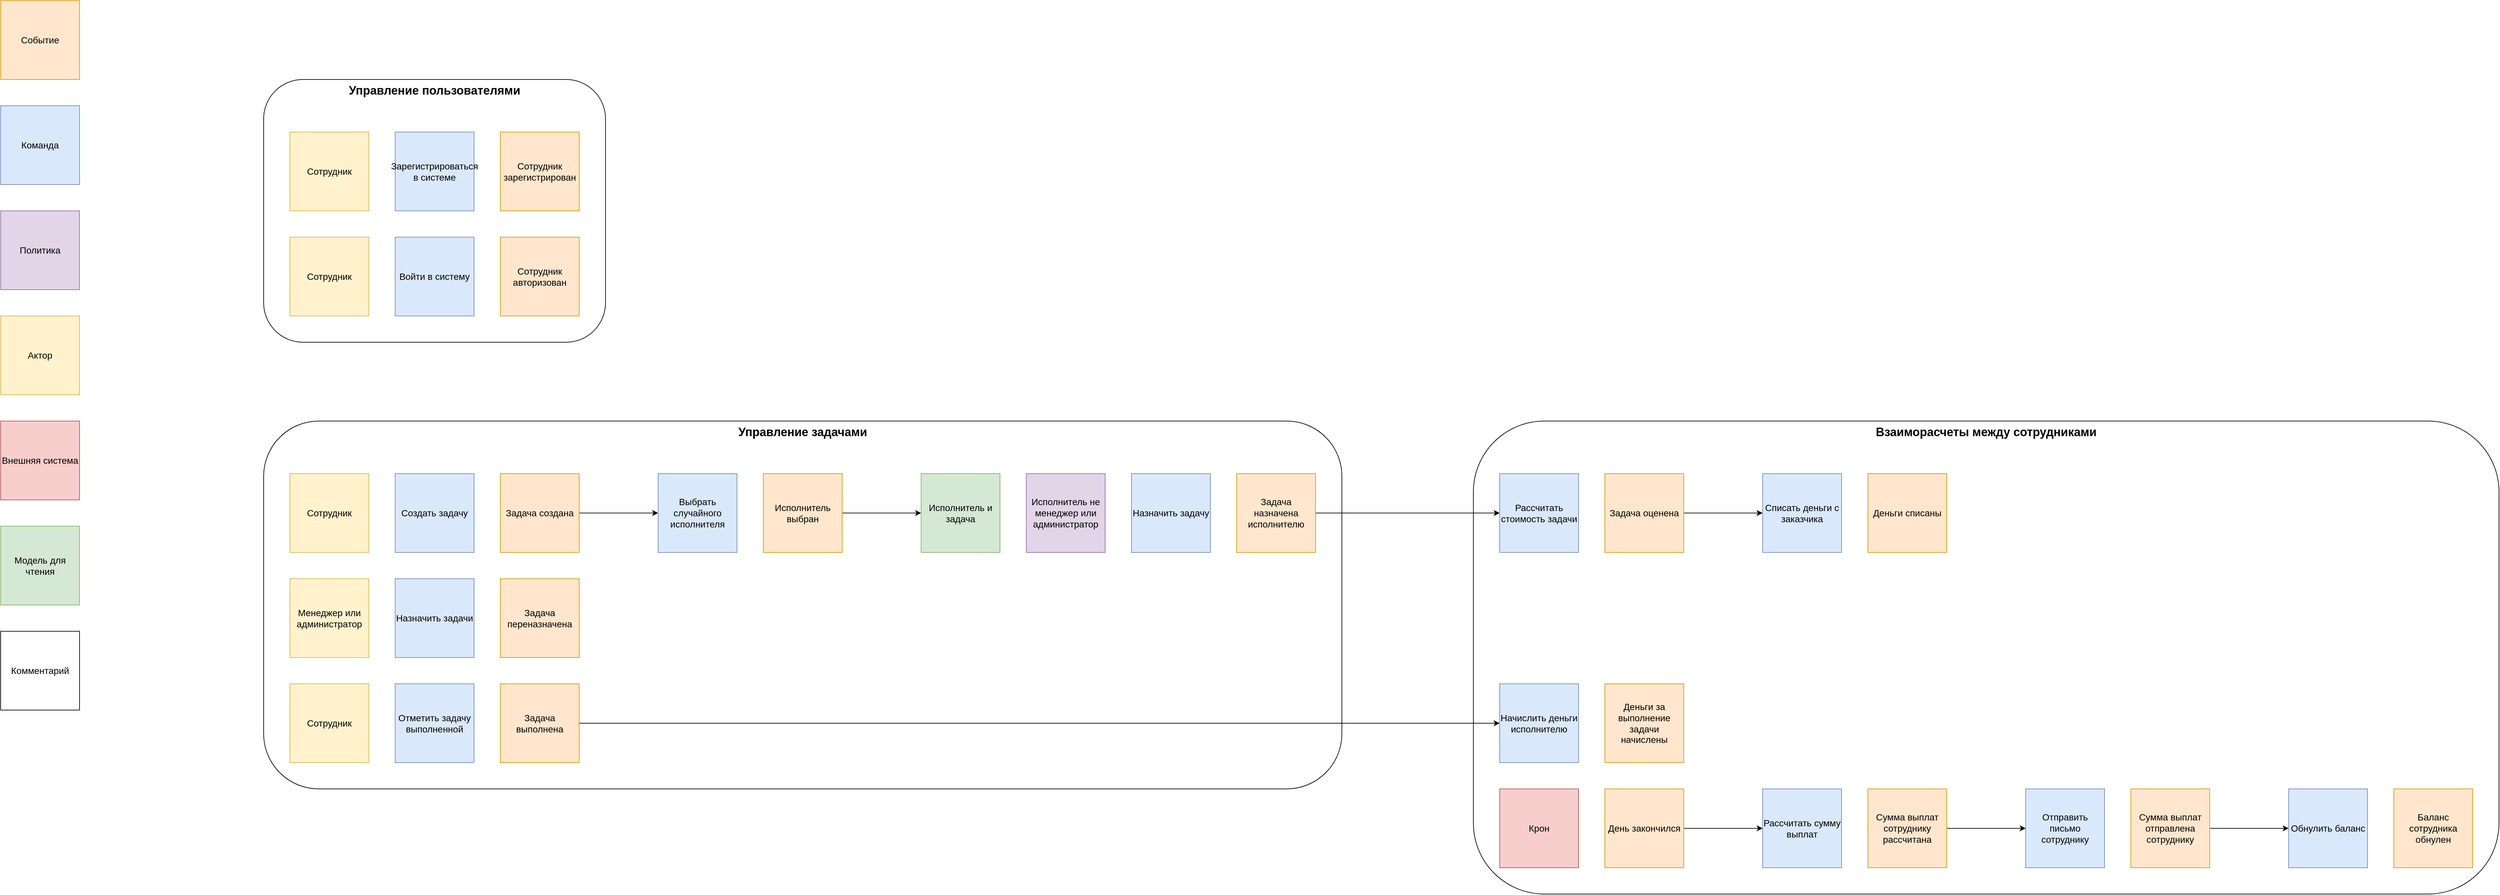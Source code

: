<mxfile version="22.0.0" type="device">
  <diagram name="Page-1" id="SfdadsHYGV6aId9AZTjv">
    <mxGraphModel dx="2280" dy="1529" grid="1" gridSize="10" guides="1" tooltips="1" connect="1" arrows="1" fold="1" page="1" pageScale="1" pageWidth="2336" pageHeight="1654" math="0" shadow="0">
      <root>
        <mxCell id="0" />
        <mxCell id="1" parent="0" />
        <mxCell id="Z0LqzYMH37dVm5wUW2Xl-60" value="Взаиморасчеты между сотрудниками" style="rounded=1;whiteSpace=wrap;html=1;verticalAlign=top;fontSize=18;fontStyle=1" vertex="1" parent="1">
          <mxGeometry x="2280" y="680" width="1560" height="720" as="geometry" />
        </mxCell>
        <mxCell id="Z0LqzYMH37dVm5wUW2Xl-59" value="Управление задачами" style="rounded=1;whiteSpace=wrap;html=1;verticalAlign=top;fontSize=18;fontStyle=1" vertex="1" parent="1">
          <mxGeometry x="440" y="680" width="1640" height="560" as="geometry" />
        </mxCell>
        <mxCell id="Z0LqzYMH37dVm5wUW2Xl-56" value="Управление пользователями" style="rounded=1;whiteSpace=wrap;html=1;verticalAlign=top;fontSize=18;fontStyle=1" vertex="1" parent="1">
          <mxGeometry x="440" y="160" width="520" height="400" as="geometry" />
        </mxCell>
        <mxCell id="Z0LqzYMH37dVm5wUW2Xl-1" value="Событие" style="whiteSpace=wrap;html=1;aspect=fixed;fillColor=#ffe6cc;strokeColor=#d79b00;fontSize=14;" vertex="1" parent="1">
          <mxGeometry x="40" y="40" width="120" height="120" as="geometry" />
        </mxCell>
        <mxCell id="Z0LqzYMH37dVm5wUW2Xl-2" value="Команда" style="whiteSpace=wrap;html=1;aspect=fixed;fillColor=#dae8fc;strokeColor=#6c8ebf;fontSize=14;" vertex="1" parent="1">
          <mxGeometry x="40" y="200" width="120" height="120" as="geometry" />
        </mxCell>
        <mxCell id="Z0LqzYMH37dVm5wUW2Xl-3" value="Политика" style="whiteSpace=wrap;html=1;aspect=fixed;fillColor=#e1d5e7;strokeColor=#9673a6;fontSize=14;" vertex="1" parent="1">
          <mxGeometry x="40" y="360" width="120" height="120" as="geometry" />
        </mxCell>
        <mxCell id="Z0LqzYMH37dVm5wUW2Xl-4" value="Актор" style="whiteSpace=wrap;html=1;aspect=fixed;fillColor=#fff2cc;strokeColor=#d6b656;fontSize=14;" vertex="1" parent="1">
          <mxGeometry x="40" y="520" width="120" height="120" as="geometry" />
        </mxCell>
        <mxCell id="Z0LqzYMH37dVm5wUW2Xl-5" value="Внешняя система" style="whiteSpace=wrap;html=1;aspect=fixed;fillColor=#f8cecc;strokeColor=#b85450;fontSize=14;" vertex="1" parent="1">
          <mxGeometry x="40" y="680" width="120" height="120" as="geometry" />
        </mxCell>
        <mxCell id="Z0LqzYMH37dVm5wUW2Xl-6" value="Модель для чтения" style="whiteSpace=wrap;html=1;aspect=fixed;fontSize=14;fillColor=#d5e8d4;strokeColor=#82b366;" vertex="1" parent="1">
          <mxGeometry x="40" y="840" width="120" height="120" as="geometry" />
        </mxCell>
        <mxCell id="Z0LqzYMH37dVm5wUW2Xl-7" value="Комментарий" style="whiteSpace=wrap;html=1;aspect=fixed;fontSize=14;" vertex="1" parent="1">
          <mxGeometry x="40" y="1000" width="120" height="120" as="geometry" />
        </mxCell>
        <mxCell id="Z0LqzYMH37dVm5wUW2Xl-8" value="Сотрудник" style="whiteSpace=wrap;html=1;aspect=fixed;fillColor=#fff2cc;strokeColor=#d6b656;fontSize=14;" vertex="1" parent="1">
          <mxGeometry x="480" y="240" width="120" height="120" as="geometry" />
        </mxCell>
        <mxCell id="Z0LqzYMH37dVm5wUW2Xl-9" value="Зарегистрироваться в системе" style="whiteSpace=wrap;html=1;aspect=fixed;fillColor=#dae8fc;strokeColor=#6c8ebf;fontSize=14;" vertex="1" parent="1">
          <mxGeometry x="640" y="240" width="120" height="120" as="geometry" />
        </mxCell>
        <mxCell id="Z0LqzYMH37dVm5wUW2Xl-11" value="Сотрудник зарегистрирован" style="whiteSpace=wrap;html=1;aspect=fixed;fillColor=#ffe6cc;strokeColor=#d79b00;fontSize=14;" vertex="1" parent="1">
          <mxGeometry x="800" y="240" width="120" height="120" as="geometry" />
        </mxCell>
        <mxCell id="Z0LqzYMH37dVm5wUW2Xl-12" value="Сотрудник" style="whiteSpace=wrap;html=1;aspect=fixed;fillColor=#fff2cc;strokeColor=#d6b656;fontSize=14;" vertex="1" parent="1">
          <mxGeometry x="480" y="400" width="120" height="120" as="geometry" />
        </mxCell>
        <mxCell id="Z0LqzYMH37dVm5wUW2Xl-13" value="Войти в систему" style="whiteSpace=wrap;html=1;aspect=fixed;fillColor=#dae8fc;strokeColor=#6c8ebf;fontSize=14;" vertex="1" parent="1">
          <mxGeometry x="640" y="400" width="120" height="120" as="geometry" />
        </mxCell>
        <mxCell id="Z0LqzYMH37dVm5wUW2Xl-14" value="Сотрудник авторизован" style="whiteSpace=wrap;html=1;aspect=fixed;fillColor=#ffe6cc;strokeColor=#d79b00;fontSize=14;" vertex="1" parent="1">
          <mxGeometry x="800" y="400" width="120" height="120" as="geometry" />
        </mxCell>
        <mxCell id="Z0LqzYMH37dVm5wUW2Xl-15" value="Сотрудник" style="whiteSpace=wrap;html=1;aspect=fixed;fillColor=#fff2cc;strokeColor=#d6b656;fontSize=14;" vertex="1" parent="1">
          <mxGeometry x="480" y="760" width="120" height="120" as="geometry" />
        </mxCell>
        <mxCell id="Z0LqzYMH37dVm5wUW2Xl-16" value="Создать задачу" style="whiteSpace=wrap;html=1;aspect=fixed;fillColor=#dae8fc;strokeColor=#6c8ebf;fontSize=14;" vertex="1" parent="1">
          <mxGeometry x="640" y="760" width="120" height="120" as="geometry" />
        </mxCell>
        <mxCell id="Z0LqzYMH37dVm5wUW2Xl-51" style="edgeStyle=orthogonalEdgeStyle;rounded=0;orthogonalLoop=1;jettySize=auto;html=1;curved=1;" edge="1" parent="1" source="Z0LqzYMH37dVm5wUW2Xl-17" target="Z0LqzYMH37dVm5wUW2Xl-40">
          <mxGeometry relative="1" as="geometry" />
        </mxCell>
        <mxCell id="Z0LqzYMH37dVm5wUW2Xl-17" value="Задача создана" style="whiteSpace=wrap;html=1;aspect=fixed;fillColor=#ffe6cc;strokeColor=#d79b00;fontSize=14;" vertex="1" parent="1">
          <mxGeometry x="800" y="760" width="120" height="120" as="geometry" />
        </mxCell>
        <mxCell id="Z0LqzYMH37dVm5wUW2Xl-50" style="edgeStyle=orthogonalEdgeStyle;rounded=0;orthogonalLoop=1;jettySize=auto;html=1;curved=1;" edge="1" parent="1" source="Z0LqzYMH37dVm5wUW2Xl-18" target="Z0LqzYMH37dVm5wUW2Xl-49">
          <mxGeometry relative="1" as="geometry" />
        </mxCell>
        <mxCell id="Z0LqzYMH37dVm5wUW2Xl-18" value="Задача назначена исполнителю" style="whiteSpace=wrap;html=1;aspect=fixed;fillColor=#ffe6cc;strokeColor=#d79b00;fontSize=14;" vertex="1" parent="1">
          <mxGeometry x="1920" y="760" width="120" height="120" as="geometry" />
        </mxCell>
        <mxCell id="Z0LqzYMH37dVm5wUW2Xl-19" value="Менеджер или администратор" style="whiteSpace=wrap;html=1;aspect=fixed;fillColor=#fff2cc;strokeColor=#d6b656;fontSize=14;" vertex="1" parent="1">
          <mxGeometry x="480" y="920" width="120" height="120" as="geometry" />
        </mxCell>
        <mxCell id="Z0LqzYMH37dVm5wUW2Xl-20" value="Назначить задачи" style="whiteSpace=wrap;html=1;aspect=fixed;fillColor=#dae8fc;strokeColor=#6c8ebf;fontSize=14;" vertex="1" parent="1">
          <mxGeometry x="640" y="920" width="120" height="120" as="geometry" />
        </mxCell>
        <mxCell id="Z0LqzYMH37dVm5wUW2Xl-21" value="Задача переназначена" style="whiteSpace=wrap;html=1;aspect=fixed;fillColor=#ffe6cc;strokeColor=#d79b00;fontSize=14;" vertex="1" parent="1">
          <mxGeometry x="800" y="920" width="120" height="120" as="geometry" />
        </mxCell>
        <mxCell id="Z0LqzYMH37dVm5wUW2Xl-22" value="Сотрудник" style="whiteSpace=wrap;html=1;aspect=fixed;fillColor=#fff2cc;strokeColor=#d6b656;fontSize=14;" vertex="1" parent="1">
          <mxGeometry x="480" y="1080" width="120" height="120" as="geometry" />
        </mxCell>
        <mxCell id="Z0LqzYMH37dVm5wUW2Xl-23" value="Отметить задачу выполненной" style="whiteSpace=wrap;html=1;aspect=fixed;fillColor=#dae8fc;strokeColor=#6c8ebf;fontSize=14;" vertex="1" parent="1">
          <mxGeometry x="640" y="1080" width="120" height="120" as="geometry" />
        </mxCell>
        <mxCell id="Z0LqzYMH37dVm5wUW2Xl-55" style="edgeStyle=orthogonalEdgeStyle;rounded=0;orthogonalLoop=1;jettySize=auto;html=1;entryX=0;entryY=0.5;entryDx=0;entryDy=0;curved=1;" edge="1" parent="1" source="Z0LqzYMH37dVm5wUW2Xl-24" target="Z0LqzYMH37dVm5wUW2Xl-54">
          <mxGeometry relative="1" as="geometry" />
        </mxCell>
        <mxCell id="Z0LqzYMH37dVm5wUW2Xl-24" value="Задача выполнена" style="whiteSpace=wrap;html=1;aspect=fixed;fillColor=#ffe6cc;strokeColor=#d79b00;fontSize=14;" vertex="1" parent="1">
          <mxGeometry x="800" y="1080" width="120" height="120" as="geometry" />
        </mxCell>
        <mxCell id="Z0LqzYMH37dVm5wUW2Xl-25" value="Деньги за выполнение задачи начислены" style="whiteSpace=wrap;html=1;aspect=fixed;fillColor=#ffe6cc;strokeColor=#d79b00;fontSize=14;" vertex="1" parent="1">
          <mxGeometry x="2480" y="1080" width="120" height="120" as="geometry" />
        </mxCell>
        <mxCell id="Z0LqzYMH37dVm5wUW2Xl-26" value="Деньги списаны" style="whiteSpace=wrap;html=1;aspect=fixed;fillColor=#ffe6cc;strokeColor=#d79b00;fontSize=14;" vertex="1" parent="1">
          <mxGeometry x="2880" y="760" width="120" height="120" as="geometry" />
        </mxCell>
        <mxCell id="Z0LqzYMH37dVm5wUW2Xl-53" style="edgeStyle=orthogonalEdgeStyle;rounded=0;orthogonalLoop=1;jettySize=auto;html=1;curved=1;" edge="1" parent="1" source="Z0LqzYMH37dVm5wUW2Xl-27" target="Z0LqzYMH37dVm5wUW2Xl-52">
          <mxGeometry relative="1" as="geometry" />
        </mxCell>
        <mxCell id="Z0LqzYMH37dVm5wUW2Xl-27" value="Задача оценена" style="whiteSpace=wrap;html=1;aspect=fixed;fillColor=#ffe6cc;strokeColor=#d79b00;fontSize=14;" vertex="1" parent="1">
          <mxGeometry x="2480" y="760" width="120" height="120" as="geometry" />
        </mxCell>
        <mxCell id="Z0LqzYMH37dVm5wUW2Xl-38" style="edgeStyle=orthogonalEdgeStyle;rounded=0;orthogonalLoop=1;jettySize=auto;html=1;curved=1;" edge="1" parent="1" source="Z0LqzYMH37dVm5wUW2Xl-28" target="Z0LqzYMH37dVm5wUW2Xl-36">
          <mxGeometry relative="1" as="geometry" />
        </mxCell>
        <mxCell id="Z0LqzYMH37dVm5wUW2Xl-28" value="Сумма выплат сотруднику рассчитана" style="whiteSpace=wrap;html=1;aspect=fixed;fillColor=#ffe6cc;strokeColor=#d79b00;fontSize=14;" vertex="1" parent="1">
          <mxGeometry x="2880" y="1240" width="120" height="120" as="geometry" />
        </mxCell>
        <mxCell id="Z0LqzYMH37dVm5wUW2Xl-39" style="edgeStyle=orthogonalEdgeStyle;rounded=0;orthogonalLoop=1;jettySize=auto;html=1;curved=1;" edge="1" parent="1" source="Z0LqzYMH37dVm5wUW2Xl-29" target="Z0LqzYMH37dVm5wUW2Xl-37">
          <mxGeometry relative="1" as="geometry" />
        </mxCell>
        <mxCell id="Z0LqzYMH37dVm5wUW2Xl-29" value="Сумма выплат отправлена сотруднику" style="whiteSpace=wrap;html=1;aspect=fixed;fillColor=#ffe6cc;strokeColor=#d79b00;fontSize=14;" vertex="1" parent="1">
          <mxGeometry x="3280" y="1240" width="120" height="120" as="geometry" />
        </mxCell>
        <mxCell id="Z0LqzYMH37dVm5wUW2Xl-30" value="Баланс сотрудника обнулен" style="whiteSpace=wrap;html=1;aspect=fixed;fillColor=#ffe6cc;strokeColor=#d79b00;fontSize=14;" vertex="1" parent="1">
          <mxGeometry x="3680" y="1240" width="120" height="120" as="geometry" />
        </mxCell>
        <mxCell id="Z0LqzYMH37dVm5wUW2Xl-32" value="Крон" style="whiteSpace=wrap;html=1;aspect=fixed;fillColor=#f8cecc;strokeColor=#b85450;fontSize=14;" vertex="1" parent="1">
          <mxGeometry x="2320" y="1240" width="120" height="120" as="geometry" />
        </mxCell>
        <mxCell id="Z0LqzYMH37dVm5wUW2Xl-35" style="edgeStyle=orthogonalEdgeStyle;rounded=0;orthogonalLoop=1;jettySize=auto;html=1;curved=1;" edge="1" parent="1" source="Z0LqzYMH37dVm5wUW2Xl-33" target="Z0LqzYMH37dVm5wUW2Xl-34">
          <mxGeometry relative="1" as="geometry" />
        </mxCell>
        <mxCell id="Z0LqzYMH37dVm5wUW2Xl-33" value="День закончился" style="whiteSpace=wrap;html=1;aspect=fixed;fillColor=#ffe6cc;strokeColor=#d79b00;fontSize=14;" vertex="1" parent="1">
          <mxGeometry x="2480" y="1240" width="120" height="120" as="geometry" />
        </mxCell>
        <mxCell id="Z0LqzYMH37dVm5wUW2Xl-34" value="Рассчитать сумму выплат" style="whiteSpace=wrap;html=1;aspect=fixed;fillColor=#dae8fc;strokeColor=#6c8ebf;fontSize=14;" vertex="1" parent="1">
          <mxGeometry x="2720" y="1240" width="120" height="120" as="geometry" />
        </mxCell>
        <mxCell id="Z0LqzYMH37dVm5wUW2Xl-36" value="Отправить письмо сотруднику" style="whiteSpace=wrap;html=1;aspect=fixed;fillColor=#dae8fc;strokeColor=#6c8ebf;fontSize=14;" vertex="1" parent="1">
          <mxGeometry x="3120" y="1240" width="120" height="120" as="geometry" />
        </mxCell>
        <mxCell id="Z0LqzYMH37dVm5wUW2Xl-37" value="Обнулить баланс" style="whiteSpace=wrap;html=1;aspect=fixed;fillColor=#dae8fc;strokeColor=#6c8ebf;fontSize=14;" vertex="1" parent="1">
          <mxGeometry x="3520" y="1240" width="120" height="120" as="geometry" />
        </mxCell>
        <mxCell id="Z0LqzYMH37dVm5wUW2Xl-40" value="Выбрать случайного исполнителя" style="whiteSpace=wrap;html=1;aspect=fixed;fillColor=#dae8fc;strokeColor=#6c8ebf;fontSize=14;" vertex="1" parent="1">
          <mxGeometry x="1040" y="760" width="120" height="120" as="geometry" />
        </mxCell>
        <mxCell id="Z0LqzYMH37dVm5wUW2Xl-58" style="edgeStyle=orthogonalEdgeStyle;rounded=0;orthogonalLoop=1;jettySize=auto;html=1;" edge="1" parent="1" source="Z0LqzYMH37dVm5wUW2Xl-44" target="Z0LqzYMH37dVm5wUW2Xl-57">
          <mxGeometry relative="1" as="geometry" />
        </mxCell>
        <mxCell id="Z0LqzYMH37dVm5wUW2Xl-44" value="Исполнитель выбран" style="whiteSpace=wrap;html=1;aspect=fixed;fillColor=#ffe6cc;strokeColor=#d79b00;fontSize=14;" vertex="1" parent="1">
          <mxGeometry x="1200" y="760" width="120" height="120" as="geometry" />
        </mxCell>
        <mxCell id="Z0LqzYMH37dVm5wUW2Xl-45" value="Исполнитель не менеджер или администратор" style="whiteSpace=wrap;html=1;aspect=fixed;fillColor=#e1d5e7;strokeColor=#9673a6;fontSize=14;" vertex="1" parent="1">
          <mxGeometry x="1600" y="760" width="120" height="120" as="geometry" />
        </mxCell>
        <mxCell id="Z0LqzYMH37dVm5wUW2Xl-47" value="Назначить задачу" style="whiteSpace=wrap;html=1;aspect=fixed;fillColor=#dae8fc;strokeColor=#6c8ebf;fontSize=14;" vertex="1" parent="1">
          <mxGeometry x="1760" y="760" width="120" height="120" as="geometry" />
        </mxCell>
        <mxCell id="Z0LqzYMH37dVm5wUW2Xl-49" value="Рассчитать стоимость задачи" style="whiteSpace=wrap;html=1;aspect=fixed;fillColor=#dae8fc;strokeColor=#6c8ebf;fontSize=14;" vertex="1" parent="1">
          <mxGeometry x="2320" y="760" width="120" height="120" as="geometry" />
        </mxCell>
        <mxCell id="Z0LqzYMH37dVm5wUW2Xl-52" value="Списать деньги с заказчика" style="whiteSpace=wrap;html=1;aspect=fixed;fillColor=#dae8fc;strokeColor=#6c8ebf;fontSize=14;" vertex="1" parent="1">
          <mxGeometry x="2720" y="760" width="120" height="120" as="geometry" />
        </mxCell>
        <mxCell id="Z0LqzYMH37dVm5wUW2Xl-54" value="Начислить деньги исполнителю" style="whiteSpace=wrap;html=1;aspect=fixed;fillColor=#dae8fc;strokeColor=#6c8ebf;fontSize=14;" vertex="1" parent="1">
          <mxGeometry x="2320" y="1080" width="120" height="120" as="geometry" />
        </mxCell>
        <mxCell id="Z0LqzYMH37dVm5wUW2Xl-57" value="Исполнитель и задача" style="whiteSpace=wrap;html=1;aspect=fixed;fontSize=14;fillColor=#d5e8d4;strokeColor=#82b366;" vertex="1" parent="1">
          <mxGeometry x="1440" y="760" width="120" height="120" as="geometry" />
        </mxCell>
      </root>
    </mxGraphModel>
  </diagram>
</mxfile>
